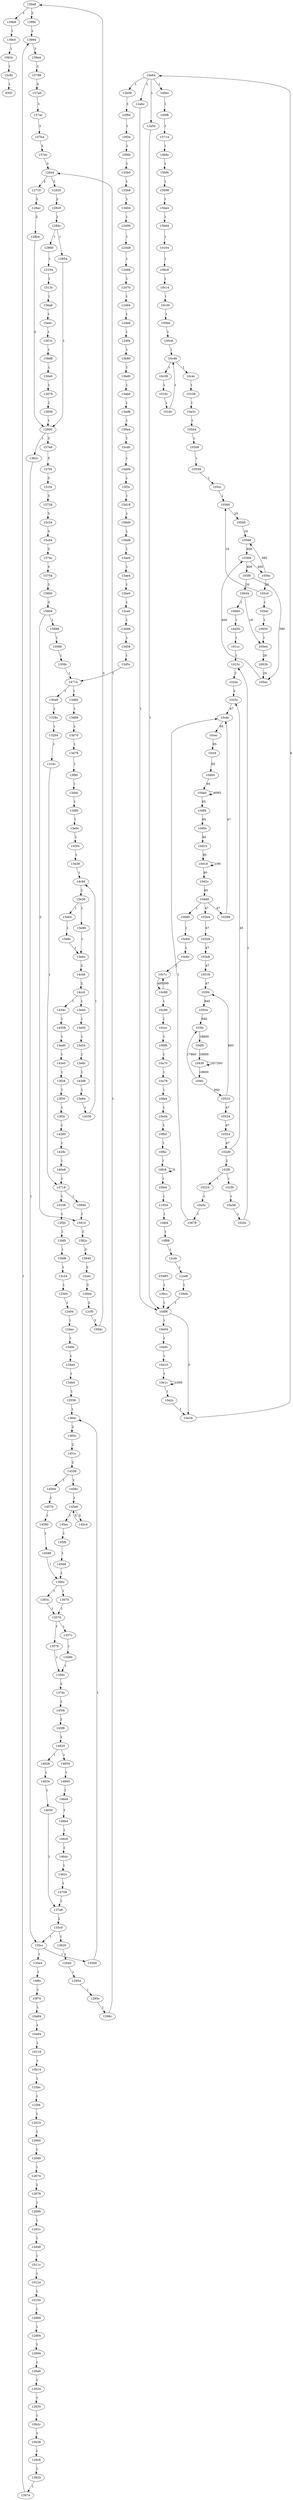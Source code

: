 digraph RAIL_CFG {
"10b3c" -> "15c8c" [label="1"];
"139b8" -> "139c0" [label="1"];
"139a8" -> "139b8" [label="1"];
"15894" -> "15810" [label="1"];
"132b4" -> "1316c" [label="1"];
"14714" -> "130a8" [label="1"];
"15888" -> "13088" [label="1"];
"15804" -> "15888" [label="1"];
"1284c" -> "12854" [label="1"];
"139a8" -> "1398c" [label="2"];
"15844" -> "12cf0" [label="3"];
"15840" -> "12cec" [label="3"];
"1582c" -> "15840" [label="3"];
"15810" -> "1582c" [label="3"];
"15804" -> "15810" [label="2"];
"15800" -> "15804" [label="3"];
"15c34" -> "15c64" [label="3"];
"12800" -> "157e8" [label="3"];
"128ac" -> "128b4" [label="2"];
"157dc" -> "126e4" [label="3"];
"157b4" -> "157dc" [label="3"];
"15788" -> "157a0" [label="3"];
"139a4" -> "15788" [label="3"];
"12624" -> "12630" [label="1"];
"126a0" -> "12624" [label="1"];
"12694" -> "126a0" [label="1"];
"1011c" -> "10124" [label="1"];
"12d48" -> "1011c" [label="1"];
"12d1c" -> "12d48" [label="1"];
"12660" -> "126d0" [label="1"];
"125f4" -> "12610" [label="1"];
"10b14" -> "125bc" [label="1"];
"10118" -> "10b14" [label="1"];
"10f70" -> "10a84" [label="1"];
"1362c" -> "135cc" [label="1"];
"12800" -> "1362c" [label="1"];
"156d8" -> "156e0" [label="1"];
"15eec" -> "15f14" [label="1"];
"156a8" -> "15eec" [label="1"];
"1584c" -> "139a8" [label="3"];
"12860" -> "15104" [label="1"];
"12820" -> "12828" [label="2"];
"126e4" -> "12820" [label="2"];
"1298c" -> "126e4" [label="1"];
"15c64" -> "1574c" [label="3"];
"1295c" -> "1298c" [label="1"];
"130a8" -> "1328c" [label="1"];
"12940" -> "12954" [label="1"];
"10b2c" -> "10b38" [label="1"];
"13620" -> "12940" [label="1"];
"13590" -> "1359c" [label="1"];
"1357c" -> "13590" [label="1"];
"10a84" -> "10a94" [label="1"];
"13670" -> "13570" [label="1"];
"14588" -> "1366c" [label="1"];
"14580" -> "14588" [label="1"];
"15f14" -> "156d8" [label="1"];
"14570" -> "14580" [label="1"];
"14564" -> "14570" [label="1"];
"13568" -> "1364c" [label="1"];
"137e8" -> "135c0" [label="2"];
"14634" -> "14650" [label="1"];
"146dc" -> "1462c" [label="1"];
"146c0" -> "146dc" [label="1"];
"146b4" -> "146c0" [label="1"];
"146a4" -> "146b4" [label="1"];
"14660" -> "146a4" [label="1"];
"14620" -> "14654" [label="1"];
"1359c" -> "137dc" [label="2"];
"13578" -> "1359c" [label="1"];
"14650" -> "137e8" [label="1"];
"13570" -> "13578" [label="1"];
"1383c" -> "13570" [label="1"];
"1366c" -> "1383c" [label="1"];
"14568" -> "1366c" [label="1"];
"145ec" -> "145f0" [label="1"];
"145e0" -> "145c4" [label="5"];
"12690" -> "12d1c" [label="1"];
"1458c" -> "145e0" [label="1"];
"1451c" -> "14558" [label="2"];
"1365c" -> "1451c" [label="2"];
"1364c" -> "1365c" [label="2"];
"134a0" -> "134b0" [label="1"];
"1284c" -> "12860" [label="1"];
"12954" -> "1295c" [label="1"];
"1349c" -> "134a0" [label="1"];
"124ac" -> "1349c" [label="1"];
"13c24" -> "12500" [label="1"];
"13bf8" -> "13c24" [label="1"];
"15c8c" -> "END" [label="1"];
"13bf0" -> "13bf8" [label="1"];
"10a94" -> "10118" [label="1"];
"13f50" -> "13bf0" [label="1"];
"14718" -> "14108" [label="1"];
"13570" -> "1357c" [label="1"];
"140e8" -> "14718" [label="1"];
"145c4" -> "145e0" [label="5"];
"1428c" -> "140e8" [label="1"];
"1020c" -> "1023c" [label="1"];
"105c0" -> "10560" [label="19"];
"102d0" -> "102f0" [label="2"];
"125bc" -> "125f4" [label="1"];
"10da0" -> "10da0" [label="4085"];
"128b4" -> "12800" [label="2"];
"15e50" -> "15e90" [label="1"];
"12d60" -> "12d64" [label="1"];
"10ccc" -> "106f8" [label="1"];
"13ab0" -> "13ad8" [label="1"];
"10524" -> "10354" [label="47"];
"10510" -> "103f4" [label="893"];
"10660" -> "10a50" [label="1"];
"1434c" -> "14358" [label="1"];
"10504" -> "103fc" [label="940"];
"10d48" -> "106d0" [label="1"];
"13ae4" -> "13be0" [label="1"];
"14108" -> "13f50" [label="1"];
"103f4" -> "10504" [label="940"];
"139c0" -> "10b3c" [label="1"];
"12630" -> "10b2c" [label="1"];
"13e84" -> "14330" [label="1"];
"10d48" -> "10288" [label="47"];
"10a58" -> "1020c" [label="1"];
"157ac" -> "157b4" [label="3"];
"13e0c" -> "1430c" [label="1"];
"10d18" -> "10d18" [label="190"];
"15728" -> "15c34" [label="3"];
"10288" -> "10cdc" [label="47"];
"10d0c" -> "10d10" [label="95"];
"1398c" -> "13994" [label="2"];
"126e4" -> "12710" [label="2"];
"10da0" -> "10df4" [label="95"];
"13088" -> "1308c" [label="1"];
"10cec" -> "10cf4" [label="95"];
"14558" -> "14564" [label="1"];
"10a5c" -> "10678" [label="1"];
"10c88" -> "10c98" [label="1"];
"12854" -> "12800" [label="1"];
"134b0" -> "13558" [label="1"];
"1025c" -> "10cdc" [label="47"];
"158d8" -> "13ae0" [label="1"];
"126d0" -> "12674" [label="1"];
"101cc" -> "1023c" [label="1"];
"13d78" -> "13f90" [label="1"];
"10e0c" -> "10e10" [label="1"];
"10f88" -> "12cdc" [label="1"];
"10328" -> "103c8" [label="47"];
"10150" -> "12d60" [label="1"];
"13558" -> "1364c" [label="1"];
"10a50" -> "101cc" [label="1"];
"12828" -> "1284c" [label="2"];
"129d4" -> "10df8" [label="1"];
"10644" -> "105e4" [label="19"];
"102d0" -> "1025c" [label="45"];
"10df4" -> "10d0c" [label="95"];
"105f0" -> "10644" [label="20"];
"14280" -> "1428c" [label="1"];
"105f0" -> "105ec" [label="380"];
"104fc" -> "103fc" [label="17860"];
"10fa4" -> "10ed4" [label="1"];
"10634" -> "105ec" [label="20"];
"12cec" -> "15844" [label="3"];
"13d48" -> "13d58" [label="1"];
"10368" -> "105f0" [label="400"];
"10bc8" -> "10c14" [label="1"];
"13920" -> "13974" [label="1"];
"10f6c" -> "10f70" [label="1"];
"10e64" -> "12abc" [label="1"];
"10d10" -> "10d18" [label="95"];
"10224" -> "10a5c" [label="1"];
"10644" -> "10660" [label="1"];
"12858" -> "12800" [label="1"];
"1513c" -> "156a8" [label="1"];
"10d48" -> "102b4" [label="47"];
"10560" -> "105b0" [label="20"];
"129c8" -> "13920" [label="1"];
"15bd4" -> "10104" [label="1"];
"15754" -> "15800" [label="3"];
"10c7c" -> "10c88" [label="400"];
"133b0" -> "133b8" [label="1"];
"12448" -> "12468" [label="1"];
"100f8" -> "15714" [label="1"];
"10e04" -> "10e0c" [label="1"];
"1574c" -> "15754" [label="3"];
"13974" -> "13994" [label="1"];
"15bf4" -> "15b98" [label="1"];
"10c38" -> "1016c" [label="1"];
"10c4c" -> "10108" [label="1"];
"1023c" -> "102dc" [label="2"];
"10ed4" -> "10fb0" [label="1"];
"100ec" -> "100f8" [label="1"];
"10e64" -> "100ec" [label="1"];
"102b4" -> "10328" [label="47"];
"135c0" -> "135cc" [label="1"];
"104fc" -> "10510" [label="940"];
"12678" -> "12690" [label="1"];
"13f30" -> "13f3c" [label="1"];
"10c30" -> "100b0" [label="1"];
"1018c" -> "10c48" [label="1"];
"15ba4" -> "15bd4" [label="1"];
"10a3c" -> "10544" [label="1"];
"14558" -> "1458c" [label="1"];
"15e50" -> "15e64" [label="1"];
"10e34" -> "10e64" [label="4"];
"10e64" -> "12b08" [label="1"];
"1016c" -> "1018c" [label="1"];
"10d00" -> "10da0" [label="95"];
"105cc" -> "10560" [label="1"];
"157a0" -> "157ac" [label="3"];
"12494" -> "124ac" [label="1"];
"10fc8" -> "10fe4" [label="1"];
"10c14" -> "10c30" [label="1"];
"13be0" -> "13ca0" [label="1"];
"10368" -> "1056c" [label="400"];
"1056c" -> "10568" [label="380"];
"13f28" -> "13f30" [label="1"];
"135cc" -> "135e4" [label="1"];
"104f0" -> "10430" [label="18800"];
"10354" -> "102d0" [label="47"];
"10e1c" -> "10e1c" [label="1009"];
"135c0" -> "13620" [label="1"];
"14628" -> "14634" [label="1"];
"10d2c" -> "10d48" [label="95"];
"13b80" -> "13bd0" [label="1"];
"15ebc" -> "14cb8" [label="2"];
"13994" -> "139a4" [label="3"];
"105e4" -> "10634" [label="20"];
"105ec" -> "10368" [label="400"];
"124e8" -> "124f4" [label="1"];
"15e90" -> "15ebc" [label="1"];
"10e1c" -> "10e2c" [label="1"];
"100cc" -> "10df8" [label="1"];
"145e0" -> "145ec" [label="1"];
"10c64" -> "10c6c" [label="1"];
"14620" -> "14628" [label="1"];
"10104" -> "10bc8" [label="1"];
"1462c" -> "14708" [label="1"];
"13ad8" -> "158a4" [label="1"];
"13ed0" -> "143e0" [label="1"];
"1316c" -> "14718" [label="1"];
"102f0" -> "101f0" [label="1"];
"10430" -> "10430" [label="357200"];
"10510" -> "10524" [label="47"];
"100b0" -> "100c8" [label="1"];
"10430" -> "104fc" [label="18800"];
"14cb8" -> "14cc0" [label="2"];
"151f4" -> "15728" [label="3"];
"137dc" -> "145f4" [label="2"];
"100c8" -> "10c48" [label="1"];
"157f4" -> "151f4" [label="3"];
"10518" -> "103f4" [label="47"];
"10308" -> "10558" [label="1"];
"10c98" -> "10ccc" [label="1"];
"10cdc" -> "10cec" [label="95"];
"105c0" -> "105dc" [label="1"];
"13490" -> "12448" [label="1"];
"15b8c" -> "15bf4" [label="1"];
"10108" -> "10a3c" [label="1"];
"10544" -> "10308" [label="1"];
"143d8" -> "13e84" [label="1"];
"14718" -> "15894" [label="1"];
"12470" -> "12484" [label="1"];
"10558" -> "105cc" [label="1"];
"10650" -> "105e4" [label="1"];
"14654" -> "14660" [label="1"];
"10568" -> "10368" [label="400"];
"10f40" -> "133b0" [label="1"];
"1056c" -> "105c0" [label="20"];
"1308c" -> "14714" [label="1"];
"105dc" -> "10650" [label="1"];
"102f0" -> "10224" [label="1"];
"12ce8" -> "129d4" [label="1"];
"10678" -> "10cdc" [label="1"];
"10c48" -> "10c4c" [label="1"];
"106d0" -> "10c64" [label="1"];
"101f0" -> "10a58" [label="1"];
"15714" -> "15b8c" [label="1"];
"158a4" -> "15cd0" [label="1"];
"103fc" -> "104f0" [label="18800"];
"10c6c" -> "10c7c" [label="1"];
"13e54" -> "13e6c" [label="1"];
"10c88" -> "10c7c" [label="399"];
"103c8" -> "10518" [label="47"];
"10ef4" -> "10f88" [label="1"];
"13ddc" -> "13df0" [label="1"];
"106f8" -> "10a70" [label="1"];
"156e0" -> "12878" [label="1"];
"10fe4" -> "11054" [label="1"];
"10fb0" -> "10fbc" [label="1"];
"145f4" -> "145f8" [label="2"];
"10df8" -> "10e04" [label="1"];
"10fbc" -> "10fc8" [label="1"];
"12cf0" -> "1584c" [label="3"];
"10124" -> "10150" [label="1"];
"10c48" -> "10c38" [label="1"];
"10fc8" -> "10fc8" [label="5"];
"12cdc" -> "12ce8" [label="1"];
"12610" -> "12660" [label="1"];
"12500" -> "12494" [label="1"];
"12a50" -> "10df8" [label="1"];
"1366c" -> "13670" [label="1"];
"15b98" -> "15ba4" [label="1"];
"15d18" -> "158d0" [label="1"];
"13f3c" -> "14280" [label="1"];
"START" -> "100cc" [label="1"];
"11054" -> "10ef4" [label="1"];
"10df8" -> "10e34" [label="3"];
"10e64" -> "12a50" [label="1"];
"12d64" -> "12694" [label="1"];
"12abc" -> "10df8" [label="1"];
"10e10" -> "10e1c" [label="1"];
"10a70" -> "10a78" [label="1"];
"13e44" -> "13e50" [label="1"];
"12b08" -> "10f94" [label="1"];
"105b0" -> "10568" [label="20"];
"133b8" -> "13404" [label="1"];
"14714" -> "13d60" [label="1"];
"135e4" -> "10f6c" [label="1"];
"102dc" -> "1025c" [label="2"];
"13404" -> "13490" [label="1"];
"12468" -> "12470" [label="1"];
"10d18" -> "10d2c" [label="95"];
"14330" -> "14c94" [label="1"];
"13df0" -> "13e0c" [label="1"];
"12484" -> "124e8" [label="1"];
"124f4" -> "13b80" [label="1"];
"12710" -> "128ac" [label="2"];
"15e8c" -> "15ebc" [label="1"];
"13bd0" -> "13ab0" [label="1"];
"15cd0" -> "15d08" [label="1"];
"15104" -> "1513c" [label="1"];
"135cc" -> "13568" [label="1"];
"145f0" -> "14568" [label="1"];
"15d08" -> "15f3c" [label="1"];
"10b38" -> "129c8" [label="1"];
"12878" -> "12858" [label="1"];
"15f3c" -> "15d18" [label="1"];
"158d0" -> "158d8" [label="1"];
"13ae0" -> "13ae4" [label="1"];
"13ca0" -> "13d48" [label="1"];
"13d58" -> "13d5c" [label="1"];
"12674" -> "12678" [label="1"];
"10e2c" -> "10e34" [label="1"];
"13d60" -> "13d68" [label="1"];
"157e8" -> "157f4" [label="3"];
"10f34" -> "10f40" [label="1"];
"13e38" -> "14c94" [label="1"];
"13d5c" -> "14714" [label="1"];
"13d68" -> "13d70" [label="1"];
"13d70" -> "13d78" [label="1"];
"1328c" -> "132b4" [label="1"];
"13f90" -> "13ddc" [label="1"];
"10cf4" -> "10d00" [label="95"];
"1430c" -> "13e38" [label="1"];
"14358" -> "13ed0" [label="1"];
"14c94" -> "15e50" [label="2"];
"10a78" -> "10fa4" [label="1"];
"15e64" -> "15e8c" [label="1"];
"10f94" -> "10f34" [label="1"];
"14cc0" -> "13e44" [label="1"];
"145f8" -> "14620" [label="2"];
"13e50" -> "13e54" [label="1"];
"13e6c" -> "143d8" [label="1"];
"14cc0" -> "1434c" [label="1"];
"14708" -> "137e8" [label="1"];
"143e0" -> "13f28" [label="1"];
}
